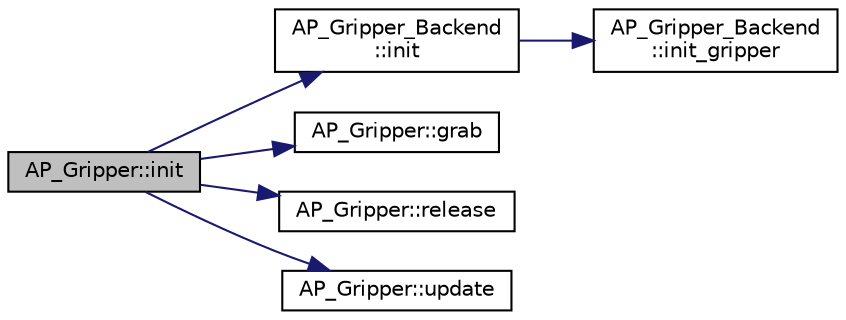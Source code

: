 digraph "AP_Gripper::init"
{
 // INTERACTIVE_SVG=YES
  edge [fontname="Helvetica",fontsize="10",labelfontname="Helvetica",labelfontsize="10"];
  node [fontname="Helvetica",fontsize="10",shape=record];
  rankdir="LR";
  Node1 [label="AP_Gripper::init",height=0.2,width=0.4,color="black", fillcolor="grey75", style="filled", fontcolor="black"];
  Node1 -> Node2 [color="midnightblue",fontsize="10",style="solid",fontname="Helvetica"];
  Node2 [label="AP_Gripper_Backend\l::init",height=0.2,width=0.4,color="black", fillcolor="white", style="filled",URL="$classAP__Gripper__Backend.html#a17b0015139d7c536d5b9c4cd288eab10"];
  Node2 -> Node3 [color="midnightblue",fontsize="10",style="solid",fontname="Helvetica"];
  Node3 [label="AP_Gripper_Backend\l::init_gripper",height=0.2,width=0.4,color="black", fillcolor="white", style="filled",URL="$classAP__Gripper__Backend.html#a952bea8bf1a916c086cee465dc1929e8"];
  Node1 -> Node4 [color="midnightblue",fontsize="10",style="solid",fontname="Helvetica"];
  Node4 [label="AP_Gripper::grab",height=0.2,width=0.4,color="black", fillcolor="white", style="filled",URL="$classAP__Gripper.html#a0ab7a524f9fc267b0a68eb3076702936"];
  Node1 -> Node5 [color="midnightblue",fontsize="10",style="solid",fontname="Helvetica"];
  Node5 [label="AP_Gripper::release",height=0.2,width=0.4,color="black", fillcolor="white", style="filled",URL="$classAP__Gripper.html#a40b0812c1f3ddefcc90bfb6d968c244c"];
  Node1 -> Node6 [color="midnightblue",fontsize="10",style="solid",fontname="Helvetica"];
  Node6 [label="AP_Gripper::update",height=0.2,width=0.4,color="black", fillcolor="white", style="filled",URL="$classAP__Gripper.html#a70dff03bb770169c694a18dfff48698a"];
}
